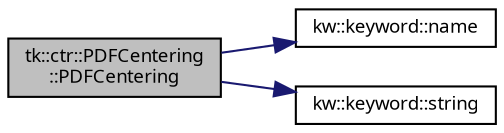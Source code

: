 digraph "tk::ctr::PDFCentering::PDFCentering"
{
 // INTERACTIVE_SVG=YES
  bgcolor="transparent";
  edge [fontname="sans-serif",fontsize="9",labelfontname="sans-serif",labelfontsize="9"];
  node [fontname="sans-serif",fontsize="9",shape=record];
  rankdir="LR";
  Node1 [label="tk::ctr::PDFCentering\l::PDFCentering",height=0.2,width=0.4,color="black", fillcolor="grey75", style="filled", fontcolor="black"];
  Node1 -> Node2 [color="midnightblue",fontsize="9",style="solid",fontname="sans-serif"];
  Node2 [label="kw::keyword::name",height=0.2,width=0.4,color="black",URL="$structkw_1_1keyword.html#a221b3990530599f44f96c45c4f011dae",tooltip="Accessor to required short name of a keyword. "];
  Node1 -> Node3 [color="midnightblue",fontsize="9",style="solid",fontname="sans-serif"];
  Node3 [label="kw::keyword::string",height=0.2,width=0.4,color="black",URL="$structkw_1_1keyword.html#ab21b3194f0f6a3d0fc5f79a935d9b358",tooltip="Accessor to keyword as std::string. "];
}
